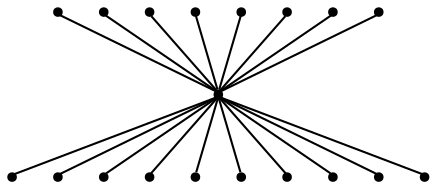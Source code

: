 graph {
  node [shape=point,comment="{\"directed\":false,\"doi\":\"10.1007/3-540-37623-2_13\",\"figure\":\"2 (2)\"}"]

  v0 [pos="1460.560533705001,429.09828319884195"]
  v1 [pos="1293.6544874151452,388.9367053383276"]
  v2 [pos="1418.985853226168,346.5982704831844"]
  v3 [pos="1419.3067626245058,387.8481814735815"]
  v4 [pos="1418.9858532261683,470.02737814920005"]
  v5 [pos="1378.4195861816406,304.7066002561336"]
  v6 [pos="1378.4195861816404,511.59823233621177"]
  v7 [pos="1337.486692707389,264.09813061095133"]
  v8 [pos="1337.1657833090512,552.8482704831845"]
  v9 [pos="1295.545258630456,264.4190102292781"]
  v10 [pos="1213.0376210931834,511.59823233621177"]
  v11 [pos="1130.5299835559108,429.09828319884195"]
  v12 [pos="1254.9790233780227,264.7856026365047"]
  v13 [pos="1295.545258630456,552.8482704831845"]
  v14 [pos="1172.471354048656,346.59827048318436"]
  v15 [pos="1254.2914557578667,552.8482704831845"]
  v16 [pos="1213.4043111070955,305.02728913959714"]
  v17 [pos="1171.7837864285002,387.8481814735815"]
  v18 [pos="1171.7837864285,470.02737814920005"]

  v18 -- v1 [id="-3",pos="1171.7837864285,470.02737814920005 1293.6544874151452,388.9367053383276 1293.6544874151452,388.9367053383276 1293.6544874151452,388.9367053383276"]
  v17 -- v1 [id="-5",pos="1171.7837864285002,387.8481814735815 1293.6544874151452,388.9367053383276 1293.6544874151452,388.9367053383276 1293.6544874151452,388.9367053383276"]
  v1 -- v3 [id="-6",pos="1293.6544874151452,388.9367053383276 1419.3067626245058,387.8481814735815 1419.3067626245058,387.8481814735815 1419.3067626245058,387.8481814735815"]
  v16 -- v1 [id="-10",pos="1213.4043111070955,305.02728913959714 1293.6544874151452,388.9367053383276 1293.6544874151452,388.9367053383276 1293.6544874151452,388.9367053383276"]
  v15 -- v1 [id="-12",pos="1254.2914557578667,552.8482704831845 1293.6544874151452,388.9367053383276 1293.6544874151452,388.9367053383276 1293.6544874151452,388.9367053383276"]
  v1 -- v8 [id="-16",pos="1293.6544874151452,388.9367053383276 1337.1657833090512,552.8482704831845 1337.1657833090512,552.8482704831845 1337.1657833090512,552.8482704831845"]
  v1 -- v14 [id="-17",pos="1293.6544874151452,388.9367053383276 1172.471354048656,346.59827048318436 1172.471354048656,346.59827048318436 1172.471354048656,346.59827048318436"]
  v1 -- v13 [id="-18",pos="1293.6544874151452,388.9367053383276 1295.545258630456,552.8482704831845 1295.545258630456,552.8482704831845 1295.545258630456,552.8482704831845"]
  v1 -- v12 [id="-19",pos="1293.6544874151452,388.9367053383276 1254.9790233780227,264.7856026365047 1254.9790233780227,264.7856026365047 1254.9790233780227,264.7856026365047"]
  v1 -- v2 [id="-20",pos="1293.6544874151452,388.9367053383276 1418.985853226168,346.5982704831844 1418.985853226168,346.5982704831844 1418.985853226168,346.5982704831844"]
  v1 -- v11 [id="-21",pos="1293.6544874151452,388.9367053383276 1130.5299835559108,429.09828319884195 1130.5299835559108,429.09828319884195 1130.5299835559108,429.09828319884195"]
  v1 -- v7 [id="-22",pos="1293.6544874151452,388.9367053383276 1337.486692707389,264.09813061095133 1337.486692707389,264.09813061095133 1337.486692707389,264.09813061095133"]
  v1 -- v4 [id="-23",pos="1293.6544874151452,388.9367053383276 1418.9858532261683,470.02737814920005 1418.9858532261683,470.02737814920005 1418.9858532261683,470.02737814920005"]
  v1 -- v10 [id="-24",pos="1293.6544874151452,388.9367053383276 1213.0376210931834,511.59823233621177 1213.0376210931834,511.59823233621177 1213.0376210931834,511.59823233621177"]
  v9 -- v1 [id="-25",pos="1295.545258630456,264.4190102292781 1293.6544874151452,388.9367053383276 1293.6544874151452,388.9367053383276 1293.6544874151452,388.9367053383276"]
  v6 -- v1 [id="-29",pos="1378.4195861816404,511.59823233621177 1293.6544874151452,388.9367053383276 1293.6544874151452,388.9367053383276 1293.6544874151452,388.9367053383276"]
  v5 -- v1 [id="-31",pos="1378.4195861816406,304.7066002561336 1293.6544874151452,388.9367053383276 1293.6544874151452,388.9367053383276 1293.6544874151452,388.9367053383276"]
  v0 -- v1 [id="-36",pos="1460.560533705001,429.09828319884195 1293.6544874151452,388.9367053383276 1293.6544874151452,388.9367053383276 1293.6544874151452,388.9367053383276"]
}